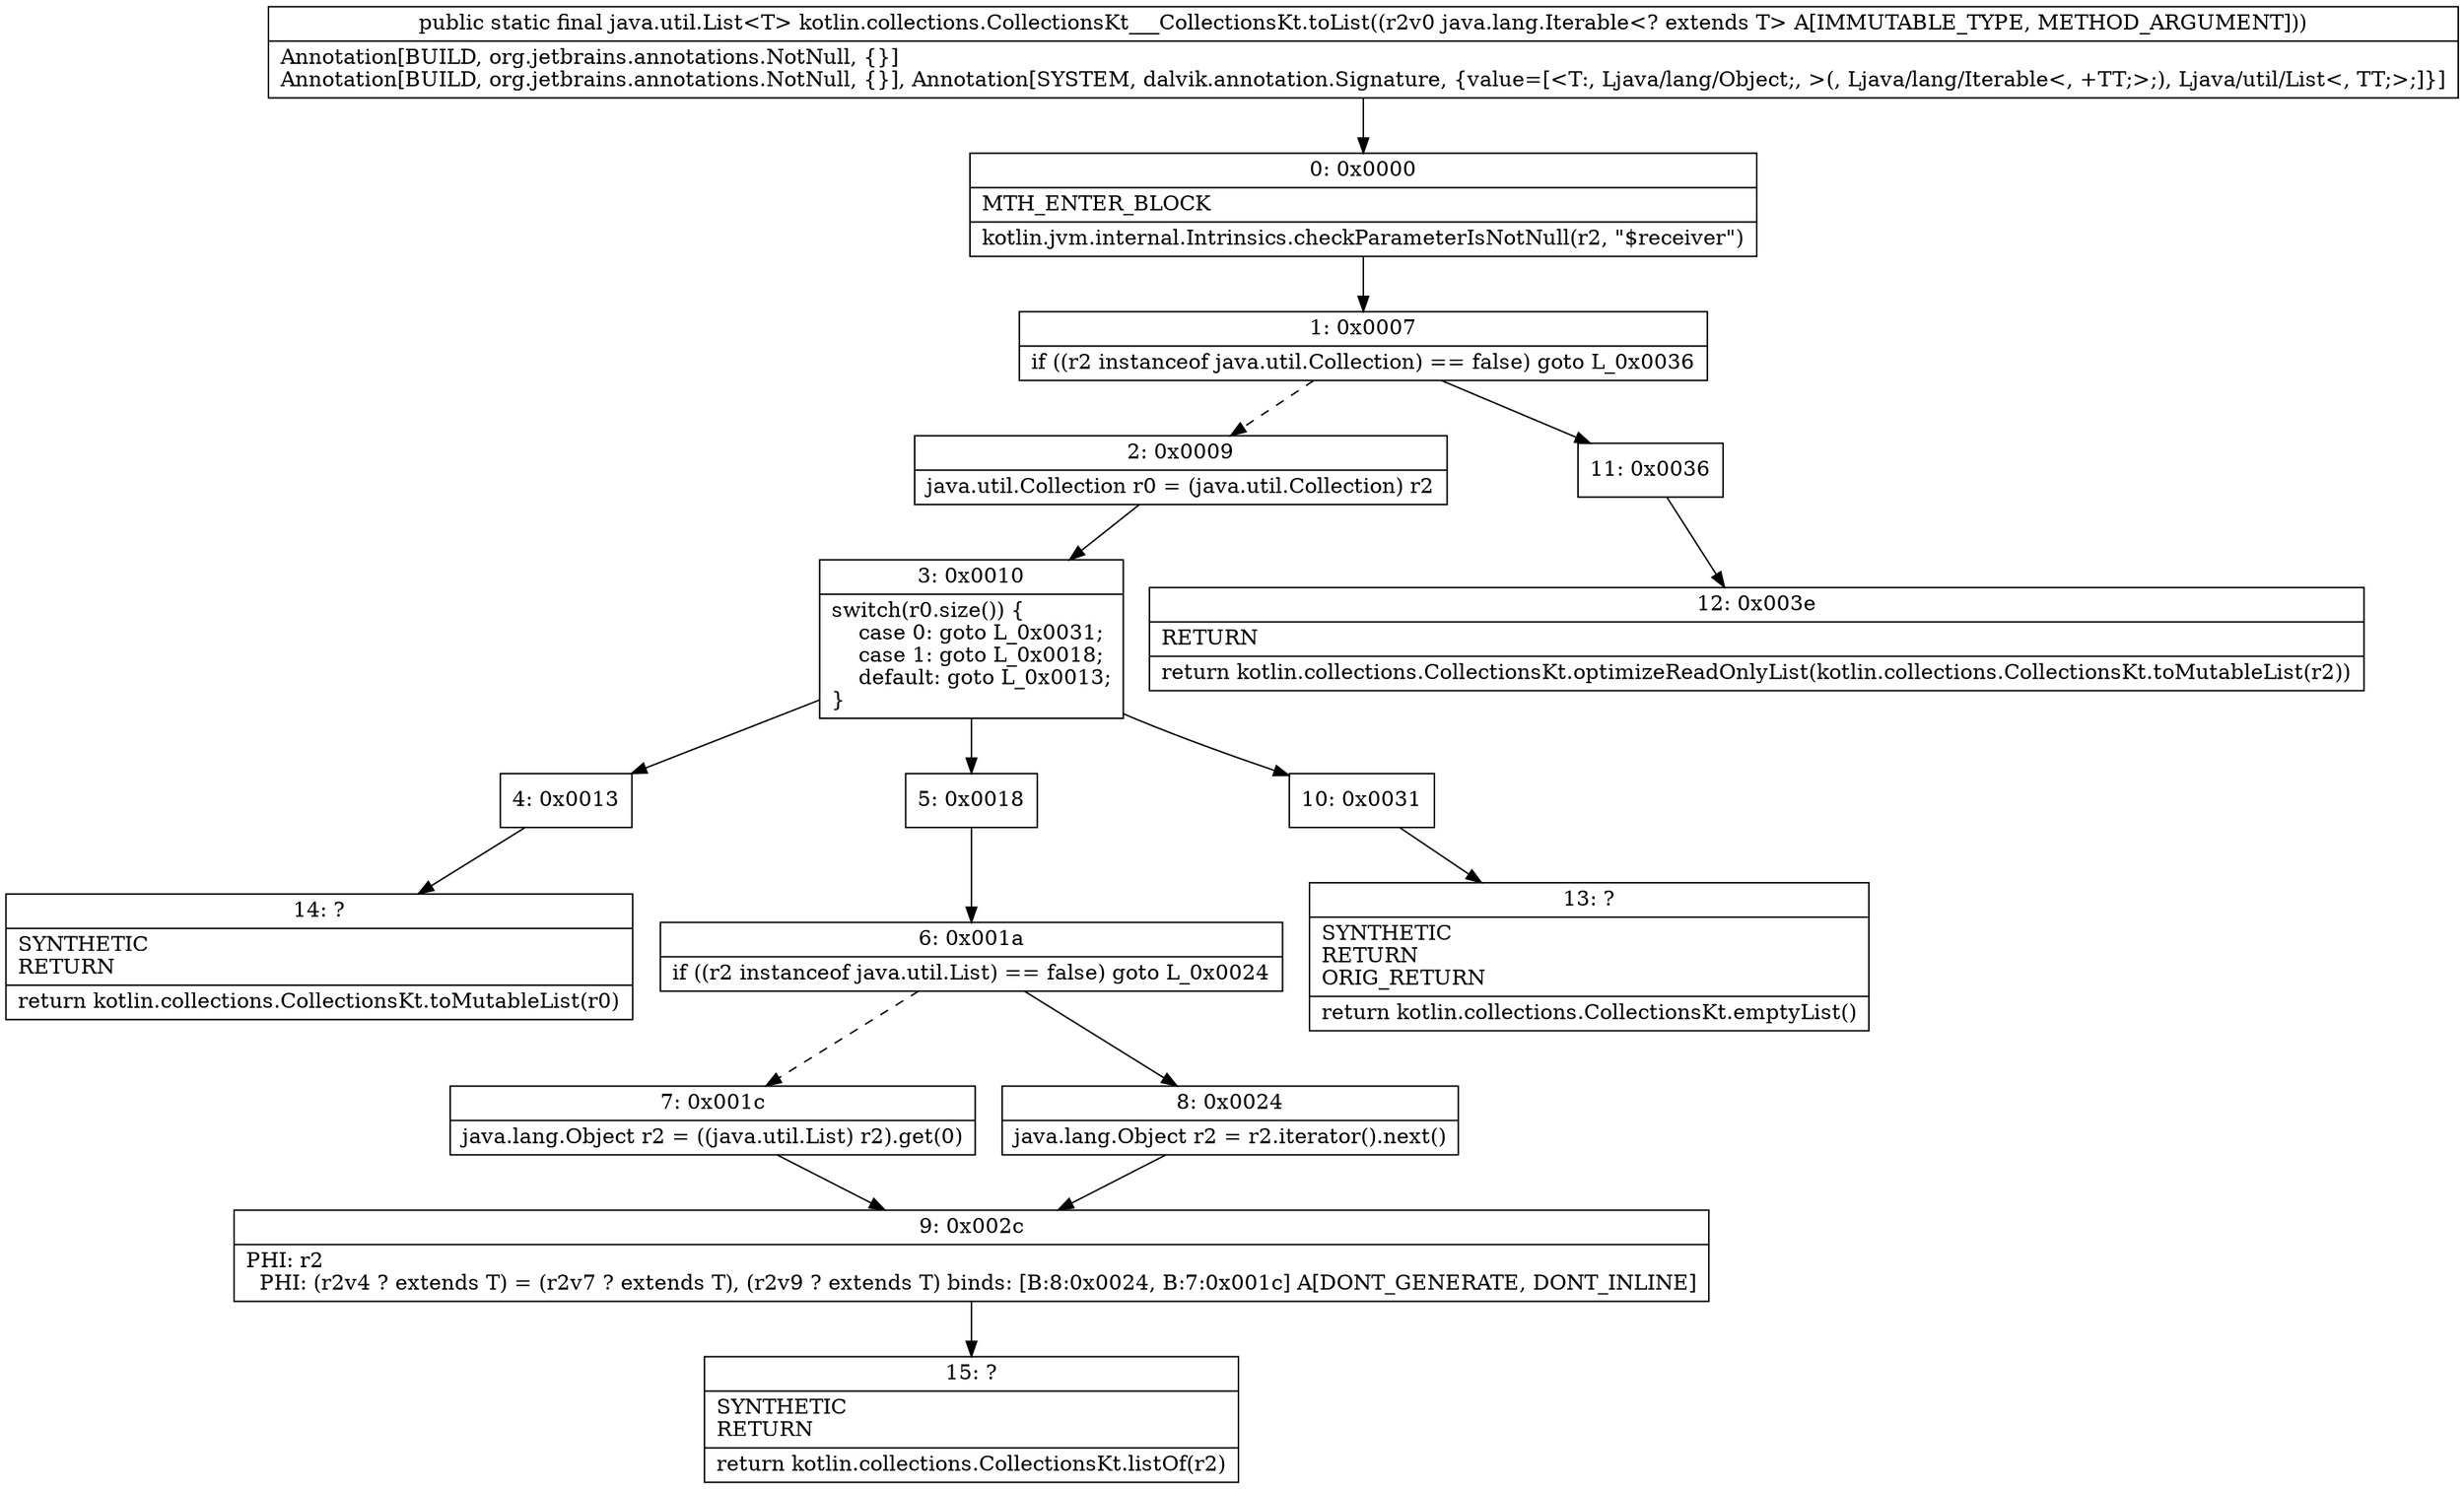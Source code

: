 digraph "CFG forkotlin.collections.CollectionsKt___CollectionsKt.toList(Ljava\/lang\/Iterable;)Ljava\/util\/List;" {
Node_0 [shape=record,label="{0\:\ 0x0000|MTH_ENTER_BLOCK\l|kotlin.jvm.internal.Intrinsics.checkParameterIsNotNull(r2, \"$receiver\")\l}"];
Node_1 [shape=record,label="{1\:\ 0x0007|if ((r2 instanceof java.util.Collection) == false) goto L_0x0036\l}"];
Node_2 [shape=record,label="{2\:\ 0x0009|java.util.Collection r0 = (java.util.Collection) r2\l}"];
Node_3 [shape=record,label="{3\:\ 0x0010|switch(r0.size()) \{\l    case 0: goto L_0x0031;\l    case 1: goto L_0x0018;\l    default: goto L_0x0013;\l\}\l}"];
Node_4 [shape=record,label="{4\:\ 0x0013}"];
Node_5 [shape=record,label="{5\:\ 0x0018}"];
Node_6 [shape=record,label="{6\:\ 0x001a|if ((r2 instanceof java.util.List) == false) goto L_0x0024\l}"];
Node_7 [shape=record,label="{7\:\ 0x001c|java.lang.Object r2 = ((java.util.List) r2).get(0)\l}"];
Node_8 [shape=record,label="{8\:\ 0x0024|java.lang.Object r2 = r2.iterator().next()\l}"];
Node_9 [shape=record,label="{9\:\ 0x002c|PHI: r2 \l  PHI: (r2v4 ? extends T) = (r2v7 ? extends T), (r2v9 ? extends T) binds: [B:8:0x0024, B:7:0x001c] A[DONT_GENERATE, DONT_INLINE]\l}"];
Node_10 [shape=record,label="{10\:\ 0x0031}"];
Node_11 [shape=record,label="{11\:\ 0x0036}"];
Node_12 [shape=record,label="{12\:\ 0x003e|RETURN\l|return kotlin.collections.CollectionsKt.optimizeReadOnlyList(kotlin.collections.CollectionsKt.toMutableList(r2))\l}"];
Node_13 [shape=record,label="{13\:\ ?|SYNTHETIC\lRETURN\lORIG_RETURN\l|return kotlin.collections.CollectionsKt.emptyList()\l}"];
Node_14 [shape=record,label="{14\:\ ?|SYNTHETIC\lRETURN\l|return kotlin.collections.CollectionsKt.toMutableList(r0)\l}"];
Node_15 [shape=record,label="{15\:\ ?|SYNTHETIC\lRETURN\l|return kotlin.collections.CollectionsKt.listOf(r2)\l}"];
MethodNode[shape=record,label="{public static final java.util.List\<T\> kotlin.collections.CollectionsKt___CollectionsKt.toList((r2v0 java.lang.Iterable\<? extends T\> A[IMMUTABLE_TYPE, METHOD_ARGUMENT]))  | Annotation[BUILD, org.jetbrains.annotations.NotNull, \{\}]\lAnnotation[BUILD, org.jetbrains.annotations.NotNull, \{\}], Annotation[SYSTEM, dalvik.annotation.Signature, \{value=[\<T:, Ljava\/lang\/Object;, \>(, Ljava\/lang\/Iterable\<, +TT;\>;), Ljava\/util\/List\<, TT;\>;]\}]\l}"];
MethodNode -> Node_0;
Node_0 -> Node_1;
Node_1 -> Node_2[style=dashed];
Node_1 -> Node_11;
Node_2 -> Node_3;
Node_3 -> Node_4;
Node_3 -> Node_5;
Node_3 -> Node_10;
Node_4 -> Node_14;
Node_5 -> Node_6;
Node_6 -> Node_7[style=dashed];
Node_6 -> Node_8;
Node_7 -> Node_9;
Node_8 -> Node_9;
Node_9 -> Node_15;
Node_10 -> Node_13;
Node_11 -> Node_12;
}

